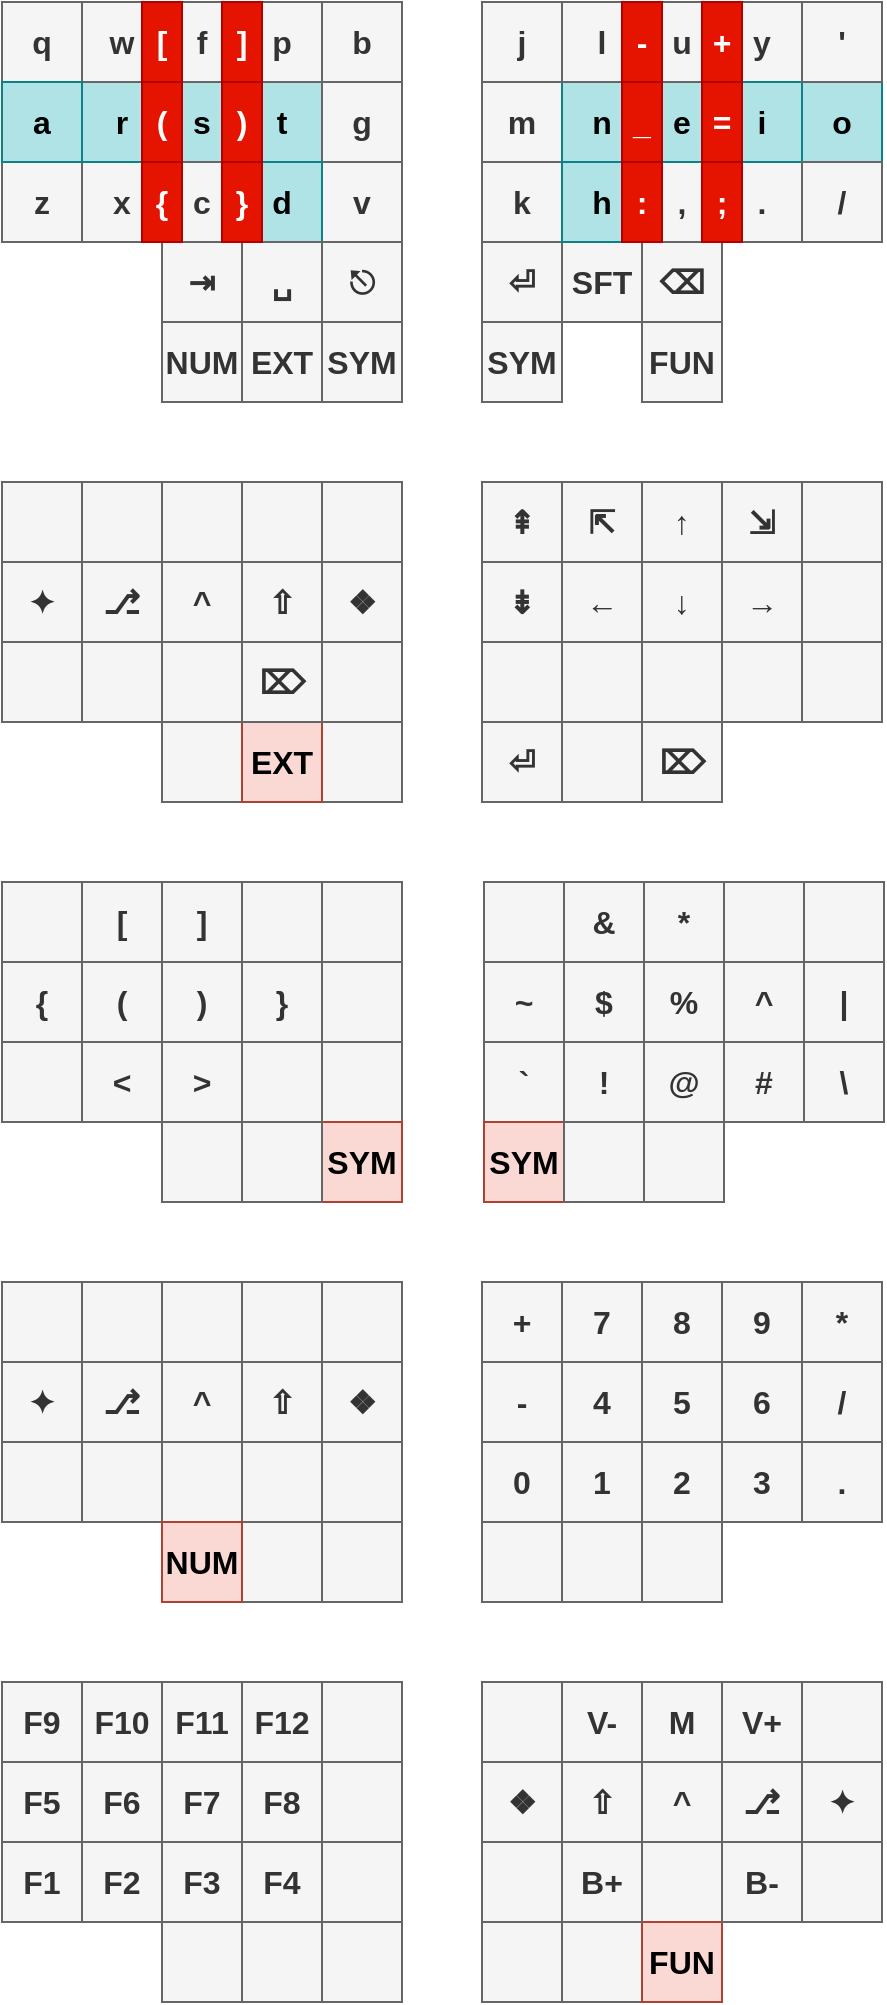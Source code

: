 <mxfile version="24.6.4" type="device">
  <diagram name="Page-1" id="6OEyy-C7DZOmTnQXfXMI">
    <mxGraphModel dx="839" dy="588" grid="1" gridSize="10" guides="1" tooltips="1" connect="1" arrows="1" fold="1" page="1" pageScale="1" pageWidth="827" pageHeight="1169" background="#ffffff" math="0" shadow="0">
      <root>
        <mxCell id="0" />
        <mxCell id="1" parent="0" />
        <mxCell id="o9gFNpSVNIxK3RTzQ6jp-7" value="SYM" style="whiteSpace=wrap;html=1;aspect=fixed;fontSize=16;fontFamily=Helvetica;fontStyle=1;fillColor=#f5f5f5;fontColor=#333333;strokeColor=#666666;" parent="1" vertex="1">
          <mxGeometry x="240" y="160" width="40" height="40" as="geometry" />
        </mxCell>
        <mxCell id="o9gFNpSVNIxK3RTzQ6jp-35" value="SFT" style="whiteSpace=wrap;html=1;aspect=fixed;fontSize=16;fontFamily=Helvetica;fontStyle=1;fillColor=#f5f5f5;strokeColor=#666666;fontColor=#333333;" parent="1" vertex="1">
          <mxGeometry x="280" y="120" width="40" height="40" as="geometry" />
        </mxCell>
        <mxCell id="o9gFNpSVNIxK3RTzQ6jp-36" value="FUN" style="whiteSpace=wrap;html=1;aspect=fixed;fontSize=16;fontFamily=Helvetica;fontStyle=1;fillColor=#f5f5f5;fontColor=#333333;strokeColor=#666666;" parent="1" vertex="1">
          <mxGeometry x="320" y="160" width="40" height="40" as="geometry" />
        </mxCell>
        <mxCell id="LWqwvK-Ae-HrT9byjvja-79" value="SYM" style="whiteSpace=wrap;html=1;aspect=fixed;fontSize=16;fontFamily=Helvetica;fontStyle=1;fillColor=#f5f5f5;fontColor=#333333;strokeColor=#666666;" parent="1" vertex="1">
          <mxGeometry x="160" y="160" width="40" height="40" as="geometry" />
        </mxCell>
        <mxCell id="LWqwvK-Ae-HrT9byjvja-80" value="NUM" style="whiteSpace=wrap;html=1;aspect=fixed;fontSize=16;fontFamily=Helvetica;fontStyle=1;fillColor=#f5f5f5;fontColor=#333333;strokeColor=#666666;" parent="1" vertex="1">
          <mxGeometry x="80" y="160" width="40" height="40" as="geometry" />
        </mxCell>
        <mxCell id="LWqwvK-Ae-HrT9byjvja-81" value="EXT" style="whiteSpace=wrap;html=1;aspect=fixed;fontSize=16;fontFamily=Helvetica;fontStyle=1;fillColor=#f5f5f5;fontColor=#333333;strokeColor=#666666;align=center;verticalAlign=middle;labelPosition=center;verticalLabelPosition=middle;" parent="1" vertex="1">
          <mxGeometry x="120" y="160" width="40" height="40" as="geometry" />
        </mxCell>
        <mxCell id="lMCzv5Cu2bGb6w6qwe8L-2" value="k" style="whiteSpace=wrap;html=1;aspect=fixed;fontSize=16;fontFamily=Helvetica;fontStyle=1;fillColor=#f5f5f5;fontColor=#333333;strokeColor=#666666;" parent="1" vertex="1">
          <mxGeometry x="240" y="80" width="40" height="40" as="geometry" />
        </mxCell>
        <mxCell id="lMCzv5Cu2bGb6w6qwe8L-3" value="s" style="whiteSpace=wrap;html=1;aspect=fixed;fontSize=16;fontFamily=Helvetica;fontStyle=1;fillColor=#b0e3e6;strokeColor=#0e8088;" parent="1" vertex="1">
          <mxGeometry x="80" y="40" width="40" height="40" as="geometry" />
        </mxCell>
        <mxCell id="lMCzv5Cu2bGb6w6qwe8L-4" value="t" style="whiteSpace=wrap;html=1;aspect=fixed;fontSize=16;fontFamily=Helvetica;fontStyle=1;fillColor=#b0e3e6;strokeColor=#0e8088;" parent="1" vertex="1">
          <mxGeometry x="120" y="40" width="40" height="40" as="geometry" />
        </mxCell>
        <mxCell id="lMCzv5Cu2bGb6w6qwe8L-5" value="x" style="whiteSpace=wrap;html=1;aspect=fixed;fontSize=16;fontFamily=Helvetica;fontStyle=1;fillColor=#f5f5f5;fontColor=#333333;strokeColor=#666666;" parent="1" vertex="1">
          <mxGeometry x="40" y="80" width="40" height="40" as="geometry" />
        </mxCell>
        <mxCell id="lMCzv5Cu2bGb6w6qwe8L-6" value="c" style="whiteSpace=wrap;html=1;aspect=fixed;fontSize=16;fontFamily=Helvetica;fontStyle=1;fillColor=#f5f5f5;fontColor=#333333;strokeColor=#666666;" parent="1" vertex="1">
          <mxGeometry x="80" y="80" width="40" height="40" as="geometry" />
        </mxCell>
        <mxCell id="lMCzv5Cu2bGb6w6qwe8L-7" value="j" style="whiteSpace=wrap;html=1;aspect=fixed;fontSize=16;fontFamily=Helvetica;fontStyle=1;fillColor=#f5f5f5;fontColor=#333333;strokeColor=#666666;" parent="1" vertex="1">
          <mxGeometry x="240" width="40" height="40" as="geometry" />
        </mxCell>
        <mxCell id="lMCzv5Cu2bGb6w6qwe8L-8" value="⏎" style="whiteSpace=wrap;html=1;aspect=fixed;fontSize=16;fontFamily=Helvetica;fontStyle=1;fillColor=#f5f5f5;fontColor=#333333;strokeColor=#666666;" parent="1" vertex="1">
          <mxGeometry x="240" y="120" width="40" height="40" as="geometry" />
        </mxCell>
        <mxCell id="lMCzv5Cu2bGb6w6qwe8L-9" value="v" style="whiteSpace=wrap;html=1;aspect=fixed;fontSize=16;fontFamily=Helvetica;fontStyle=1;fillColor=#f5f5f5;fontColor=#333333;strokeColor=#666666;" parent="1" vertex="1">
          <mxGeometry x="160" y="80" width="40" height="40" as="geometry" />
        </mxCell>
        <mxCell id="lMCzv5Cu2bGb6w6qwe8L-10" value="y" style="whiteSpace=wrap;html=1;aspect=fixed;fontSize=16;fontFamily=Helvetica;fontStyle=1;fillColor=#f5f5f5;fontColor=#333333;strokeColor=#666666;" parent="1" vertex="1">
          <mxGeometry x="360" width="40" height="40" as="geometry" />
        </mxCell>
        <mxCell id="lMCzv5Cu2bGb6w6qwe8L-11" value="m" style="whiteSpace=wrap;html=1;aspect=fixed;fontSize=16;fontFamily=Helvetica;fontStyle=1;fillColor=#f5f5f5;fontColor=#333333;strokeColor=#666666;" parent="1" vertex="1">
          <mxGeometry x="240" y="40" width="40" height="40" as="geometry" />
        </mxCell>
        <mxCell id="lMCzv5Cu2bGb6w6qwe8L-12" value="r" style="whiteSpace=wrap;html=1;aspect=fixed;fontSize=16;fontFamily=Helvetica;fontStyle=1;fillColor=#b0e3e6;strokeColor=#0e8088;" parent="1" vertex="1">
          <mxGeometry x="40" y="40" width="40" height="40" as="geometry" />
        </mxCell>
        <mxCell id="lMCzv5Cu2bGb6w6qwe8L-13" value="g" style="whiteSpace=wrap;html=1;aspect=fixed;fontSize=16;fontFamily=Helvetica;fontStyle=1;fillColor=#f5f5f5;fontColor=#333333;strokeColor=#666666;" parent="1" vertex="1">
          <mxGeometry x="160" y="40" width="40" height="40" as="geometry" />
        </mxCell>
        <mxCell id="lMCzv5Cu2bGb6w6qwe8L-14" value="b" style="whiteSpace=wrap;html=1;aspect=fixed;fontSize=16;fontFamily=Helvetica;fontStyle=1;fillColor=#f5f5f5;fontColor=#333333;strokeColor=#666666;" parent="1" vertex="1">
          <mxGeometry x="160" width="40" height="40" as="geometry" />
        </mxCell>
        <mxCell id="lMCzv5Cu2bGb6w6qwe8L-15" value="." style="whiteSpace=wrap;html=1;aspect=fixed;fontSize=16;fontFamily=Helvetica;fontStyle=1;fillColor=#f5f5f5;fontColor=#333333;strokeColor=#666666;" parent="1" vertex="1">
          <mxGeometry x="360" y="80" width="40" height="40" as="geometry" />
        </mxCell>
        <mxCell id="lMCzv5Cu2bGb6w6qwe8L-16" value="z" style="whiteSpace=wrap;html=1;aspect=fixed;fontSize=16;fontFamily=Helvetica;fontStyle=1;fillColor=#f5f5f5;fontColor=#333333;strokeColor=#666666;" parent="1" vertex="1">
          <mxGeometry y="80" width="40" height="40" as="geometry" />
        </mxCell>
        <mxCell id="lMCzv5Cu2bGb6w6qwe8L-17" value="d" style="whiteSpace=wrap;html=1;aspect=fixed;fontSize=16;fontFamily=Helvetica;fontStyle=1;fillColor=#b0e3e6;strokeColor=#0e8088;" parent="1" vertex="1">
          <mxGeometry x="120" y="80" width="40" height="40" as="geometry" />
        </mxCell>
        <mxCell id="lMCzv5Cu2bGb6w6qwe8L-18" value="q" style="whiteSpace=wrap;html=1;aspect=fixed;fontSize=16;fontFamily=Helvetica;fontStyle=1;fillColor=#f5f5f5;fontColor=#333333;strokeColor=#666666;" parent="1" vertex="1">
          <mxGeometry width="40" height="40" as="geometry" />
        </mxCell>
        <mxCell id="lMCzv5Cu2bGb6w6qwe8L-19" value="w" style="whiteSpace=wrap;html=1;aspect=fixed;fontSize=16;fontFamily=Helvetica;fontStyle=1;fillColor=#f5f5f5;fontColor=#333333;strokeColor=#666666;" parent="1" vertex="1">
          <mxGeometry x="40" width="40" height="40" as="geometry" />
        </mxCell>
        <mxCell id="lMCzv5Cu2bGb6w6qwe8L-20" value="f" style="whiteSpace=wrap;html=1;aspect=fixed;fontSize=16;fontFamily=Helvetica;fontStyle=1;fillColor=#f5f5f5;fontColor=#333333;strokeColor=#666666;" parent="1" vertex="1">
          <mxGeometry x="80" width="40" height="40" as="geometry" />
        </mxCell>
        <mxCell id="lMCzv5Cu2bGb6w6qwe8L-21" value="p" style="whiteSpace=wrap;html=1;aspect=fixed;fontSize=16;fontFamily=Helvetica;fontStyle=1;fillColor=#f5f5f5;fontColor=#333333;strokeColor=#666666;" parent="1" vertex="1">
          <mxGeometry x="120" width="40" height="40" as="geometry" />
        </mxCell>
        <mxCell id="lMCzv5Cu2bGb6w6qwe8L-22" value="," style="whiteSpace=wrap;html=1;aspect=fixed;fontSize=16;fontFamily=Helvetica;fontStyle=1;fillColor=#f5f5f5;fontColor=#333333;strokeColor=#666666;" parent="1" vertex="1">
          <mxGeometry x="320" y="80" width="40" height="40" as="geometry" />
        </mxCell>
        <mxCell id="lMCzv5Cu2bGb6w6qwe8L-23" value="i" style="whiteSpace=wrap;html=1;aspect=fixed;fontSize=16;fontFamily=Helvetica;fontStyle=1;fillColor=#b0e3e6;strokeColor=#0e8088;" parent="1" vertex="1">
          <mxGeometry x="360" y="40" width="40" height="40" as="geometry" />
        </mxCell>
        <mxCell id="lMCzv5Cu2bGb6w6qwe8L-24" value="n" style="whiteSpace=wrap;html=1;aspect=fixed;fontSize=16;fontFamily=Helvetica;fontStyle=1;fillColor=#b0e3e6;strokeColor=#0e8088;" parent="1" vertex="1">
          <mxGeometry x="280" y="40" width="40" height="40" as="geometry" />
        </mxCell>
        <mxCell id="lMCzv5Cu2bGb6w6qwe8L-25" value="e" style="whiteSpace=wrap;html=1;aspect=fixed;fontSize=16;fontFamily=Helvetica;fontStyle=1;fillColor=#b0e3e6;strokeColor=#0e8088;" parent="1" vertex="1">
          <mxGeometry x="320" y="40" width="40" height="40" as="geometry" />
        </mxCell>
        <mxCell id="lMCzv5Cu2bGb6w6qwe8L-26" value="o" style="whiteSpace=wrap;html=1;aspect=fixed;fontSize=16;fontFamily=Helvetica;fontStyle=1;fillColor=#b0e3e6;strokeColor=#0e8088;" parent="1" vertex="1">
          <mxGeometry x="400" y="40" width="40" height="40" as="geometry" />
        </mxCell>
        <mxCell id="lMCzv5Cu2bGb6w6qwe8L-27" value="a" style="whiteSpace=wrap;html=1;aspect=fixed;fontSize=16;fontFamily=Helvetica;fontStyle=1;fillColor=#b0e3e6;strokeColor=#0e8088;" parent="1" vertex="1">
          <mxGeometry y="40" width="40" height="40" as="geometry" />
        </mxCell>
        <mxCell id="lMCzv5Cu2bGb6w6qwe8L-28" value="h" style="whiteSpace=wrap;html=1;aspect=fixed;fontSize=16;fontFamily=Helvetica;fontStyle=1;fillColor=#b0e3e6;strokeColor=#0e8088;" parent="1" vertex="1">
          <mxGeometry x="280" y="80" width="40" height="40" as="geometry" />
        </mxCell>
        <mxCell id="lMCzv5Cu2bGb6w6qwe8L-29" value="u" style="whiteSpace=wrap;html=1;aspect=fixed;fontSize=16;fontFamily=Helvetica;fontStyle=1;fillColor=#f5f5f5;fontColor=#333333;strokeColor=#666666;" parent="1" vertex="1">
          <mxGeometry x="320" width="40" height="40" as="geometry" />
        </mxCell>
        <mxCell id="lMCzv5Cu2bGb6w6qwe8L-30" value="&#39;" style="whiteSpace=wrap;html=1;aspect=fixed;fontSize=16;fontFamily=Helvetica;fontStyle=1;fillColor=#f5f5f5;fontColor=#333333;strokeColor=#666666;" parent="1" vertex="1">
          <mxGeometry x="400" width="40" height="40" as="geometry" />
        </mxCell>
        <mxCell id="lMCzv5Cu2bGb6w6qwe8L-31" value="l" style="whiteSpace=wrap;html=1;aspect=fixed;fontSize=16;fontFamily=Helvetica;fontStyle=1;fillColor=#f5f5f5;fontColor=#333333;strokeColor=#666666;" parent="1" vertex="1">
          <mxGeometry x="280" width="40" height="40" as="geometry" />
        </mxCell>
        <mxCell id="lMCzv5Cu2bGb6w6qwe8L-32" value="/" style="whiteSpace=wrap;html=1;aspect=fixed;fontSize=16;fontFamily=Helvetica;fontStyle=1;fillColor=#f5f5f5;fontColor=#333333;strokeColor=#666666;" parent="1" vertex="1">
          <mxGeometry x="400" y="80" width="40" height="40" as="geometry" />
        </mxCell>
        <mxCell id="lMCzv5Cu2bGb6w6qwe8L-33" value="⌫" style="whiteSpace=wrap;html=1;aspect=fixed;fontSize=16;fontFamily=Helvetica;fontStyle=1;fillColor=#f5f5f5;strokeColor=#666666;fontColor=#333333;" parent="1" vertex="1">
          <mxGeometry x="320" y="120" width="40" height="40" as="geometry" />
        </mxCell>
        <mxCell id="lMCzv5Cu2bGb6w6qwe8L-35" value="⎋" style="whiteSpace=wrap;html=1;aspect=fixed;fontSize=16;fontFamily=Helvetica;fontStyle=1;fillColor=#f5f5f5;fontColor=#333333;strokeColor=#666666;" parent="1" vertex="1">
          <mxGeometry x="160" y="120" width="40" height="40" as="geometry" />
        </mxCell>
        <mxCell id="lMCzv5Cu2bGb6w6qwe8L-36" value="⇥" style="whiteSpace=wrap;html=1;aspect=fixed;fontSize=16;fontFamily=Helvetica;fontStyle=1;fillColor=#f5f5f5;fontColor=#333333;strokeColor=#666666;" parent="1" vertex="1">
          <mxGeometry x="80" y="120" width="40" height="40" as="geometry" />
        </mxCell>
        <mxCell id="lMCzv5Cu2bGb6w6qwe8L-37" value="␣" style="whiteSpace=wrap;html=1;aspect=fixed;fontSize=16;fontFamily=Helvetica;fontStyle=1;fillColor=#f5f5f5;fontColor=#333333;strokeColor=#666666;align=center;verticalAlign=middle;labelPosition=center;verticalLabelPosition=middle;" parent="1" vertex="1">
          <mxGeometry x="120" y="120" width="40" height="40" as="geometry" />
        </mxCell>
        <mxCell id="lMCzv5Cu2bGb6w6qwe8L-44" value="" style="whiteSpace=wrap;html=1;aspect=fixed;fontSize=16;fillColor=#f5f5f5;strokeColor=#666666;fontFamily=Helvetica;fontColor=#333333;fontStyle=1" parent="1" vertex="1">
          <mxGeometry x="240" y="320" width="40" height="40" as="geometry" />
        </mxCell>
        <mxCell id="lMCzv5Cu2bGb6w6qwe8L-45" value="^" style="whiteSpace=wrap;html=1;aspect=fixed;fontSize=16;fillColor=#f5f5f5;strokeColor=#666666;fontFamily=Helvetica;fontStyle=1;fontColor=#333333;" parent="1" vertex="1">
          <mxGeometry x="80" y="280" width="40" height="40" as="geometry" />
        </mxCell>
        <mxCell id="lMCzv5Cu2bGb6w6qwe8L-46" value="⇧" style="whiteSpace=wrap;html=1;aspect=fixed;fontSize=16;fillColor=#f5f5f5;strokeColor=#666666;fontFamily=Helvetica;fontStyle=1;fontColor=#333333;" parent="1" vertex="1">
          <mxGeometry x="120" y="280" width="40" height="40" as="geometry" />
        </mxCell>
        <mxCell id="lMCzv5Cu2bGb6w6qwe8L-47" value="" style="whiteSpace=wrap;html=1;aspect=fixed;fontSize=16;fillColor=#f5f5f5;strokeColor=#666666;fontFamily=Helvetica;fontColor=#333333;fontStyle=1" parent="1" vertex="1">
          <mxGeometry x="80" y="320" width="40" height="40" as="geometry" />
        </mxCell>
        <mxCell id="lMCzv5Cu2bGb6w6qwe8L-48" value="" style="whiteSpace=wrap;html=1;aspect=fixed;fontSize=16;fillColor=#f5f5f5;strokeColor=#666666;fontFamily=Helvetica;fontColor=#333333;fontStyle=1" parent="1" vertex="1">
          <mxGeometry x="40" y="320" width="40" height="40" as="geometry" />
        </mxCell>
        <mxCell id="lMCzv5Cu2bGb6w6qwe8L-49" value="" style="whiteSpace=wrap;html=1;aspect=fixed;fontSize=16;fillColor=#f5f5f5;strokeColor=#666666;fontFamily=Helvetica;fontColor=#333333;fontStyle=1;" parent="1" vertex="1">
          <mxGeometry x="360" y="320" width="40" height="40" as="geometry" />
        </mxCell>
        <mxCell id="lMCzv5Cu2bGb6w6qwe8L-51" value="" style="whiteSpace=wrap;html=1;aspect=fixed;fontSize=16;fillColor=#f5f5f5;strokeColor=#666666;fontFamily=Helvetica;fontColor=#333333;fontStyle=1" parent="1" vertex="1">
          <mxGeometry x="160" y="320" width="40" height="40" as="geometry" />
        </mxCell>
        <mxCell id="lMCzv5Cu2bGb6w6qwe8L-52" value="⇲" style="whiteSpace=wrap;html=1;aspect=fixed;fontSize=16;fillColor=#f5f5f5;strokeColor=#666666;fontFamily=Helvetica;fontStyle=1;fontColor=#333333;" parent="1" vertex="1">
          <mxGeometry x="360" y="240" width="40" height="40" as="geometry" />
        </mxCell>
        <mxCell id="lMCzv5Cu2bGb6w6qwe8L-53" value="" style="whiteSpace=wrap;html=1;aspect=fixed;fontSize=16;fillColor=#f5f5f5;strokeColor=#666666;fontFamily=Helvetica;fontColor=#333333;fontStyle=1" parent="1" vertex="1">
          <mxGeometry x="160" y="360" width="40" height="40" as="geometry" />
        </mxCell>
        <mxCell id="lMCzv5Cu2bGb6w6qwe8L-54" value="" style="whiteSpace=wrap;html=1;aspect=fixed;fontSize=16;fillColor=#f5f5f5;strokeColor=#666666;fontFamily=Helvetica;fontColor=#333333;fontStyle=1;" parent="1" vertex="1">
          <mxGeometry x="400" y="320" width="40" height="40" as="geometry" />
        </mxCell>
        <mxCell id="lMCzv5Cu2bGb6w6qwe8L-55" value="⎇" style="whiteSpace=wrap;html=1;aspect=fixed;fontSize=16;fillColor=#f5f5f5;strokeColor=#666666;fontFamily=Helvetica;fontStyle=1;fontColor=#333333;" parent="1" vertex="1">
          <mxGeometry x="40" y="280" width="40" height="40" as="geometry" />
        </mxCell>
        <mxCell id="lMCzv5Cu2bGb6w6qwe8L-56" value="✦" style="whiteSpace=wrap;html=1;aspect=fixed;fontSize=16;fillColor=#f5f5f5;strokeColor=#666666;fontFamily=Helvetica;fontStyle=1;fontColor=#333333;" parent="1" vertex="1">
          <mxGeometry y="280" width="40" height="40" as="geometry" />
        </mxCell>
        <mxCell id="lMCzv5Cu2bGb6w6qwe8L-57" value="" style="whiteSpace=wrap;html=1;aspect=fixed;fontSize=16;fillColor=#f5f5f5;strokeColor=#666666;fontFamily=Helvetica;fontColor=#333333;fontStyle=1" parent="1" vertex="1">
          <mxGeometry x="80" y="360" width="40" height="40" as="geometry" />
        </mxCell>
        <mxCell id="lMCzv5Cu2bGb6w6qwe8L-58" value="" style="whiteSpace=wrap;html=1;aspect=fixed;fontSize=16;fillColor=#f5f5f5;strokeColor=#666666;fontFamily=Helvetica;fontColor=#333333;fontStyle=1" parent="1" vertex="1">
          <mxGeometry y="320" width="40" height="40" as="geometry" />
        </mxCell>
        <mxCell id="lMCzv5Cu2bGb6w6qwe8L-60" value="←" style="whiteSpace=wrap;html=1;aspect=fixed;fontSize=16;fillColor=#f5f5f5;strokeColor=#666666;fontFamily=Helvetica;fontStyle=1;fontColor=#333333;" parent="1" vertex="1">
          <mxGeometry x="280" y="280" width="40" height="40" as="geometry" />
        </mxCell>
        <mxCell id="lMCzv5Cu2bGb6w6qwe8L-61" value="→" style="whiteSpace=wrap;html=1;aspect=fixed;fontSize=16;fillColor=#f5f5f5;strokeColor=#666666;fontFamily=Helvetica;fontStyle=1;fontColor=#333333;" parent="1" vertex="1">
          <mxGeometry x="360" y="280" width="40" height="40" as="geometry" />
        </mxCell>
        <mxCell id="lMCzv5Cu2bGb6w6qwe8L-62" value="↓" style="whiteSpace=wrap;html=1;aspect=fixed;fontSize=16;fillColor=#f5f5f5;strokeColor=#666666;fontFamily=Helvetica;fontStyle=1;fontColor=#333333;" parent="1" vertex="1">
          <mxGeometry x="320" y="280" width="40" height="40" as="geometry" />
        </mxCell>
        <mxCell id="lMCzv5Cu2bGb6w6qwe8L-63" value="⇟" style="whiteSpace=wrap;html=1;aspect=fixed;fontSize=16;fillColor=#f5f5f5;strokeColor=#666666;fontFamily=Helvetica;fontStyle=1;fontColor=#333333;" parent="1" vertex="1">
          <mxGeometry x="240" y="280" width="40" height="40" as="geometry" />
        </mxCell>
        <mxCell id="lMCzv5Cu2bGb6w6qwe8L-64" value="❖" style="whiteSpace=wrap;html=1;aspect=fixed;fontSize=16;fillColor=#f5f5f5;strokeColor=#666666;fontFamily=Helvetica;fontStyle=1;fontColor=#333333;" parent="1" vertex="1">
          <mxGeometry x="160" y="280" width="40" height="40" as="geometry" />
        </mxCell>
        <mxCell id="lMCzv5Cu2bGb6w6qwe8L-65" value="⇞" style="whiteSpace=wrap;html=1;aspect=fixed;fontSize=16;fillColor=#f5f5f5;strokeColor=#666666;fontFamily=Helvetica;fontStyle=1;fontColor=#333333;" parent="1" vertex="1">
          <mxGeometry x="240" y="240" width="40" height="40" as="geometry" />
        </mxCell>
        <mxCell id="lMCzv5Cu2bGb6w6qwe8L-66" value="⇱" style="whiteSpace=wrap;html=1;aspect=fixed;fontSize=16;fillColor=#f5f5f5;strokeColor=#666666;fontFamily=Helvetica;fontStyle=1;fontColor=#333333;" parent="1" vertex="1">
          <mxGeometry x="280" y="240" width="40" height="40" as="geometry" />
        </mxCell>
        <mxCell id="lMCzv5Cu2bGb6w6qwe8L-67" value="" style="whiteSpace=wrap;html=1;aspect=fixed;fontSize=16;fillColor=#f5f5f5;strokeColor=#666666;fontFamily=Helvetica;fontColor=#333333;fontStyle=1;" parent="1" vertex="1">
          <mxGeometry x="400" y="240" width="40" height="40" as="geometry" />
        </mxCell>
        <mxCell id="lMCzv5Cu2bGb6w6qwe8L-69" value="" style="whiteSpace=wrap;html=1;aspect=fixed;fontSize=16;fillColor=#f5f5f5;strokeColor=#666666;fontFamily=Helvetica;fontColor=#333333;fontStyle=1" parent="1" vertex="1">
          <mxGeometry x="280" y="360" width="40" height="40" as="geometry" />
        </mxCell>
        <mxCell id="lMCzv5Cu2bGb6w6qwe8L-70" value="" style="whiteSpace=wrap;html=1;aspect=fixed;fontSize=16;fillColor=#f5f5f5;strokeColor=#666666;fontFamily=Helvetica;fontColor=#333333;fontStyle=1" parent="1" vertex="1">
          <mxGeometry x="400" y="280" width="40" height="40" as="geometry" />
        </mxCell>
        <mxCell id="lMCzv5Cu2bGb6w6qwe8L-71" value="" style="whiteSpace=wrap;html=1;aspect=fixed;fontSize=16;fillColor=#f5f5f5;strokeColor=#666666;fontFamily=Helvetica;fontStyle=1;fontColor=#333333;" parent="1" vertex="1">
          <mxGeometry x="280" y="320" width="40" height="40" as="geometry" />
        </mxCell>
        <mxCell id="lMCzv5Cu2bGb6w6qwe8L-72" value="" style="whiteSpace=wrap;html=1;aspect=fixed;fontSize=16;fillColor=#f5f5f5;strokeColor=#666666;fontFamily=Helvetica;fontStyle=1;fontColor=#333333;" parent="1" vertex="1">
          <mxGeometry x="320" y="320" width="40" height="40" as="geometry" />
        </mxCell>
        <mxCell id="lMCzv5Cu2bGb6w6qwe8L-73" value="⌦" style="whiteSpace=wrap;html=1;aspect=fixed;fontSize=16;fillColor=#f5f5f5;strokeColor=#666666;fontFamily=Helvetica;fontStyle=1;fontColor=#333333;" parent="1" vertex="1">
          <mxGeometry x="320" y="360" width="40" height="40" as="geometry" />
        </mxCell>
        <mxCell id="lMCzv5Cu2bGb6w6qwe8L-74" value="" style="whiteSpace=wrap;html=1;aspect=fixed;fontSize=16;fillColor=#f5f5f5;strokeColor=#666666;fontStyle=1;fontColor=#333333;fontFamily=Helvetica;" parent="1" vertex="1">
          <mxGeometry x="160" y="240" width="40" height="40" as="geometry" />
        </mxCell>
        <mxCell id="lMCzv5Cu2bGb6w6qwe8L-75" value="" style="whiteSpace=wrap;html=1;aspect=fixed;fontSize=16;fillColor=#f5f5f5;strokeColor=#666666;fontStyle=1;fontColor=#333333;fontFamily=Helvetica;" parent="1" vertex="1">
          <mxGeometry y="240" width="40" height="40" as="geometry" />
        </mxCell>
        <mxCell id="lMCzv5Cu2bGb6w6qwe8L-76" value="↑" style="whiteSpace=wrap;html=1;aspect=fixed;fontSize=16;fillColor=#f5f5f5;strokeColor=#666666;fontStyle=1;fontColor=#333333;fontFamily=Helvetica;" parent="1" vertex="1">
          <mxGeometry x="320" y="240" width="40" height="40" as="geometry" />
        </mxCell>
        <mxCell id="lMCzv5Cu2bGb6w6qwe8L-77" value="" style="whiteSpace=wrap;html=1;aspect=fixed;fontSize=16;fillColor=#f5f5f5;strokeColor=#666666;fontStyle=1;fontColor=#333333;fontFamily=Helvetica;" parent="1" vertex="1">
          <mxGeometry x="120" y="240" width="40" height="40" as="geometry" />
        </mxCell>
        <mxCell id="lMCzv5Cu2bGb6w6qwe8L-78" value="" style="whiteSpace=wrap;html=1;aspect=fixed;fontSize=16;fillColor=#f5f5f5;strokeColor=#666666;fontStyle=1;fontColor=#333333;fontFamily=Helvetica;" parent="1" vertex="1">
          <mxGeometry x="40" y="240" width="40" height="40" as="geometry" />
        </mxCell>
        <mxCell id="lMCzv5Cu2bGb6w6qwe8L-81" value="" style="whiteSpace=wrap;html=1;aspect=fixed;fontSize=16;fillColor=#f5f5f5;strokeColor=#666666;fontStyle=1;fontColor=#333333;fontFamily=Helvetica;" parent="1" vertex="1">
          <mxGeometry x="80" y="240" width="40" height="40" as="geometry" />
        </mxCell>
        <mxCell id="lMCzv5Cu2bGb6w6qwe8L-82" value="EXT" style="whiteSpace=wrap;html=1;aspect=fixed;fontSize=16;fontFamily=Helvetica;fontStyle=1;fillColor=#fad9d5;strokeColor=#ae4132;align=center;verticalAlign=middle;labelPosition=center;verticalLabelPosition=middle;" parent="1" vertex="1">
          <mxGeometry x="120" y="360" width="40" height="40" as="geometry" />
        </mxCell>
        <mxCell id="lMCzv5Cu2bGb6w6qwe8L-83" value="" style="whiteSpace=wrap;html=1;aspect=fixed;fontSize=16;fillColor=#f5f5f5;strokeColor=#666666;fontStyle=1;fontFamily=Helvetica;fontColor=#333333;" parent="1" vertex="1">
          <mxGeometry x="80" y="560" width="40" height="40" as="geometry" />
        </mxCell>
        <mxCell id="lMCzv5Cu2bGb6w6qwe8L-84" value="&amp;lt;" style="whiteSpace=wrap;html=1;aspect=fixed;fontSize=16;fillColor=#f5f5f5;strokeColor=#666666;fontStyle=1;fontFamily=Helvetica;fontColor=#333333;" parent="1" vertex="1">
          <mxGeometry x="40" y="520" width="40" height="40" as="geometry" />
        </mxCell>
        <mxCell id="lMCzv5Cu2bGb6w6qwe8L-85" value="&amp;gt;" style="whiteSpace=wrap;html=1;aspect=fixed;fontSize=16;fillColor=#f5f5f5;strokeColor=#666666;fontStyle=1;fontFamily=Helvetica;fontColor=#333333;" parent="1" vertex="1">
          <mxGeometry x="80" y="520" width="40" height="40" as="geometry" />
        </mxCell>
        <mxCell id="lMCzv5Cu2bGb6w6qwe8L-86" value="[" style="whiteSpace=wrap;html=1;aspect=fixed;fontSize=16;fillColor=#f5f5f5;strokeColor=#666666;fontStyle=1;fontFamily=Helvetica;fontColor=#333333;" parent="1" vertex="1">
          <mxGeometry x="40" y="440" width="40" height="40" as="geometry" />
        </mxCell>
        <mxCell id="lMCzv5Cu2bGb6w6qwe8L-87" value="]" style="whiteSpace=wrap;html=1;aspect=fixed;fontSize=16;fillColor=#f5f5f5;strokeColor=#666666;fontStyle=1;fontFamily=Helvetica;fontColor=#333333;" parent="1" vertex="1">
          <mxGeometry x="80" y="440" width="40" height="40" as="geometry" />
        </mxCell>
        <mxCell id="lMCzv5Cu2bGb6w6qwe8L-88" value="" style="whiteSpace=wrap;html=1;aspect=fixed;fontSize=16;fillColor=#f5f5f5;strokeColor=#666666;fontStyle=1;fontFamily=Helvetica;fontColor=#333333;" parent="1" vertex="1">
          <mxGeometry x="160" y="440" width="40" height="40" as="geometry" />
        </mxCell>
        <mxCell id="lMCzv5Cu2bGb6w6qwe8L-89" value="" style="whiteSpace=wrap;html=1;aspect=fixed;fontSize=16;fillColor=#f5f5f5;strokeColor=#666666;fontStyle=1;fontFamily=Helvetica;rotation=0;direction=south;fontColor=#333333;" parent="1" vertex="1">
          <mxGeometry x="120" y="520" width="40" height="40" as="geometry" />
        </mxCell>
        <mxCell id="lMCzv5Cu2bGb6w6qwe8L-90" value="" style="whiteSpace=wrap;html=1;aspect=fixed;fontSize=16;fillColor=#f5f5f5;strokeColor=#666666;fontStyle=1;fontFamily=Helvetica;fontColor=#333333;" parent="1" vertex="1">
          <mxGeometry x="160" y="520" width="40" height="40" as="geometry" />
        </mxCell>
        <mxCell id="lMCzv5Cu2bGb6w6qwe8L-91" value="~" style="whiteSpace=wrap;html=1;aspect=fixed;fontSize=16;fillColor=#f5f5f5;strokeColor=#666666;fontStyle=1;fontFamily=Helvetica;fontColor=#333333;" parent="1" vertex="1">
          <mxGeometry x="241" y="480" width="40" height="40" as="geometry" />
        </mxCell>
        <mxCell id="lMCzv5Cu2bGb6w6qwe8L-92" value="\" style="whiteSpace=wrap;html=1;aspect=fixed;fontSize=16;fillColor=#f5f5f5;strokeColor=#666666;fontStyle=1;fontFamily=Helvetica;fontColor=#333333;" parent="1" vertex="1">
          <mxGeometry x="401" y="520" width="40" height="40" as="geometry" />
        </mxCell>
        <mxCell id="lMCzv5Cu2bGb6w6qwe8L-93" value="SYM" style="whiteSpace=wrap;html=1;aspect=fixed;fontSize=16;fillColor=#fad9d5;strokeColor=#ae4132;fontStyle=1;fontFamily=Helvetica;" parent="1" vertex="1">
          <mxGeometry x="160" y="560" width="40" height="40" as="geometry" />
        </mxCell>
        <mxCell id="lMCzv5Cu2bGb6w6qwe8L-94" value="" style="whiteSpace=wrap;html=1;aspect=fixed;fontSize=16;fillColor=#f5f5f5;strokeColor=#666666;fontStyle=1;fontFamily=Helvetica;fontColor=#333333;" parent="1" vertex="1">
          <mxGeometry y="520" width="40" height="40" as="geometry" />
        </mxCell>
        <mxCell id="lMCzv5Cu2bGb6w6qwe8L-95" value="" style="whiteSpace=wrap;html=1;aspect=fixed;fontSize=16;fillColor=#f5f5f5;strokeColor=#666666;fontStyle=1;fontFamily=Helvetica;fontColor=#333333;" parent="1" vertex="1">
          <mxGeometry x="160" y="480" width="40" height="40" as="geometry" />
        </mxCell>
        <mxCell id="lMCzv5Cu2bGb6w6qwe8L-96" value="`" style="whiteSpace=wrap;html=1;aspect=fixed;fontSize=16;fillColor=#f5f5f5;strokeColor=#666666;fontStyle=1;fontFamily=Helvetica;fontColor=#333333;" parent="1" vertex="1">
          <mxGeometry x="241" y="520" width="40" height="40" as="geometry" />
        </mxCell>
        <mxCell id="lMCzv5Cu2bGb6w6qwe8L-97" value="|" style="whiteSpace=wrap;html=1;aspect=fixed;fontSize=16;fillColor=#f5f5f5;strokeColor=#666666;fontStyle=1;fontFamily=Helvetica;fontColor=#333333;" parent="1" vertex="1">
          <mxGeometry x="401" y="480" width="40" height="40" as="geometry" />
        </mxCell>
        <mxCell id="lMCzv5Cu2bGb6w6qwe8L-98" value="" style="whiteSpace=wrap;html=1;aspect=fixed;fontSize=16;fillColor=#f5f5f5;strokeColor=#666666;fontStyle=1;fontFamily=Helvetica;fontColor=#333333;" parent="1" vertex="1">
          <mxGeometry x="241" y="440" width="40" height="40" as="geometry" />
        </mxCell>
        <mxCell id="lMCzv5Cu2bGb6w6qwe8L-99" value="" style="whiteSpace=wrap;html=1;aspect=fixed;fontSize=16;fillColor=#f5f5f5;strokeColor=#666666;fontStyle=1;fontFamily=Helvetica;fontColor=#333333;" parent="1" vertex="1">
          <mxGeometry y="440" width="40" height="40" as="geometry" />
        </mxCell>
        <mxCell id="lMCzv5Cu2bGb6w6qwe8L-100" value="" style="whiteSpace=wrap;html=1;aspect=fixed;fontSize=16;fillColor=#f5f5f5;strokeColor=#666666;fontStyle=1;fontFamily=Helvetica;fontColor=#333333;" parent="1" vertex="1">
          <mxGeometry x="120" y="440" width="40" height="40" as="geometry" />
        </mxCell>
        <mxCell id="lMCzv5Cu2bGb6w6qwe8L-101" value="{" style="whiteSpace=wrap;html=1;aspect=fixed;fontSize=16;fillColor=#f5f5f5;strokeColor=#666666;fontStyle=1;fontFamily=Helvetica;fontColor=#333333;" parent="1" vertex="1">
          <mxGeometry y="480" width="40" height="40" as="geometry" />
        </mxCell>
        <mxCell id="lMCzv5Cu2bGb6w6qwe8L-102" value="(" style="whiteSpace=wrap;html=1;aspect=fixed;fontSize=16;fillColor=#f5f5f5;strokeColor=#666666;fontStyle=1;fontFamily=Helvetica;fontColor=#333333;" parent="1" vertex="1">
          <mxGeometry x="40" y="480" width="40" height="40" as="geometry" />
        </mxCell>
        <mxCell id="lMCzv5Cu2bGb6w6qwe8L-103" value=")" style="whiteSpace=wrap;html=1;aspect=fixed;fontSize=16;fillColor=#f5f5f5;strokeColor=#666666;fontStyle=1;fontFamily=Helvetica;fontColor=#333333;" parent="1" vertex="1">
          <mxGeometry x="80" y="480" width="40" height="40" as="geometry" />
        </mxCell>
        <mxCell id="lMCzv5Cu2bGb6w6qwe8L-104" value="}" style="whiteSpace=wrap;html=1;aspect=fixed;fontSize=16;fillColor=#f5f5f5;strokeColor=#666666;fontStyle=1;fontFamily=Helvetica;fontColor=#333333;" parent="1" vertex="1">
          <mxGeometry x="120" y="480" width="40" height="40" as="geometry" />
        </mxCell>
        <mxCell id="lMCzv5Cu2bGb6w6qwe8L-105" value="&amp;amp;" style="whiteSpace=wrap;html=1;aspect=fixed;fontSize=16;fillColor=#f5f5f5;strokeColor=#666666;fontStyle=1;fontFamily=Helvetica;fontColor=#333333;" parent="1" vertex="1">
          <mxGeometry x="281" y="440" width="40" height="40" as="geometry" />
        </mxCell>
        <mxCell id="lMCzv5Cu2bGb6w6qwe8L-106" value="$" style="whiteSpace=wrap;html=1;aspect=fixed;fontSize=16;fillColor=#f5f5f5;strokeColor=#666666;fontStyle=1;fontFamily=Helvetica;fontColor=#333333;" parent="1" vertex="1">
          <mxGeometry x="281" y="480" width="40" height="40" as="geometry" />
        </mxCell>
        <mxCell id="lMCzv5Cu2bGb6w6qwe8L-107" value="#" style="whiteSpace=wrap;html=1;aspect=fixed;fontSize=16;fillColor=#f5f5f5;strokeColor=#666666;fontStyle=1;fontFamily=Helvetica;fontColor=#333333;" parent="1" vertex="1">
          <mxGeometry x="361" y="520" width="40" height="40" as="geometry" />
        </mxCell>
        <mxCell id="lMCzv5Cu2bGb6w6qwe8L-108" value="*" style="whiteSpace=wrap;html=1;aspect=fixed;fontSize=16;fillColor=#f5f5f5;strokeColor=#666666;fontStyle=1;fontFamily=Helvetica;fontColor=#333333;" parent="1" vertex="1">
          <mxGeometry x="321" y="440" width="40" height="40" as="geometry" />
        </mxCell>
        <mxCell id="lMCzv5Cu2bGb6w6qwe8L-109" value="^" style="whiteSpace=wrap;html=1;aspect=fixed;fontSize=16;fillColor=#f5f5f5;strokeColor=#666666;fontStyle=1;fontFamily=Helvetica;fontColor=#333333;" parent="1" vertex="1">
          <mxGeometry x="361" y="480" width="40" height="40" as="geometry" />
        </mxCell>
        <mxCell id="lMCzv5Cu2bGb6w6qwe8L-110" value="" style="whiteSpace=wrap;html=1;aspect=fixed;fontSize=16;fillColor=#f5f5f5;strokeColor=#666666;fontStyle=1;fontFamily=Helvetica;fontColor=#333333;" parent="1" vertex="1">
          <mxGeometry x="401" y="440" width="40" height="40" as="geometry" />
        </mxCell>
        <mxCell id="lMCzv5Cu2bGb6w6qwe8L-111" value="!" style="whiteSpace=wrap;html=1;aspect=fixed;fontSize=16;fillColor=#f5f5f5;strokeColor=#666666;fontStyle=1;fontFamily=Helvetica;fontColor=#333333;" parent="1" vertex="1">
          <mxGeometry x="281" y="520" width="40" height="40" as="geometry" />
        </mxCell>
        <mxCell id="lMCzv5Cu2bGb6w6qwe8L-112" value="@" style="whiteSpace=wrap;html=1;aspect=fixed;fontSize=16;fillColor=#f5f5f5;strokeColor=#666666;fontStyle=1;fontFamily=Helvetica;fontColor=#333333;" parent="1" vertex="1">
          <mxGeometry x="321" y="520" width="40" height="40" as="geometry" />
        </mxCell>
        <mxCell id="lMCzv5Cu2bGb6w6qwe8L-113" value="" style="whiteSpace=wrap;html=1;aspect=fixed;fontSize=16;fillColor=#f5f5f5;strokeColor=#666666;fontStyle=1;fontFamily=Helvetica;fontColor=#333333;" parent="1" vertex="1">
          <mxGeometry x="361" y="440" width="40" height="40" as="geometry" />
        </mxCell>
        <mxCell id="lMCzv5Cu2bGb6w6qwe8L-114" value="%" style="whiteSpace=wrap;html=1;aspect=fixed;fontSize=16;fillColor=#f5f5f5;strokeColor=#666666;fontStyle=1;fontFamily=Helvetica;fontColor=#333333;" parent="1" vertex="1">
          <mxGeometry x="321" y="480" width="40" height="40" as="geometry" />
        </mxCell>
        <mxCell id="lMCzv5Cu2bGb6w6qwe8L-115" value="" style="whiteSpace=wrap;html=1;aspect=fixed;fontSize=16;fillColor=#f5f5f5;strokeColor=#666666;fontStyle=1;fontFamily=Helvetica;fontColor=#333333;" parent="1" vertex="1">
          <mxGeometry x="120" y="560" width="40" height="40" as="geometry" />
        </mxCell>
        <mxCell id="lMCzv5Cu2bGb6w6qwe8L-116" value="SYM" style="whiteSpace=wrap;html=1;aspect=fixed;fontSize=16;fillColor=#fad9d5;strokeColor=#ae4132;fontStyle=1;fontFamily=Helvetica;" parent="1" vertex="1">
          <mxGeometry x="241" y="560" width="40" height="40" as="geometry" />
        </mxCell>
        <mxCell id="lMCzv5Cu2bGb6w6qwe8L-117" value="" style="whiteSpace=wrap;html=1;aspect=fixed;fontSize=16;fillColor=#f5f5f5;strokeColor=#666666;fontStyle=1;fontFamily=Helvetica;fontColor=#333333;" parent="1" vertex="1">
          <mxGeometry x="281" y="560" width="40" height="40" as="geometry" />
        </mxCell>
        <mxCell id="lMCzv5Cu2bGb6w6qwe8L-118" value="" style="whiteSpace=wrap;html=1;aspect=fixed;fontSize=16;fillColor=#f5f5f5;strokeColor=#666666;fontStyle=1;fontFamily=Helvetica;fontColor=#333333;" parent="1" vertex="1">
          <mxGeometry x="321" y="560" width="40" height="40" as="geometry" />
        </mxCell>
        <mxCell id="lMCzv5Cu2bGb6w6qwe8L-121" value="" style="whiteSpace=wrap;html=1;aspect=fixed;fontSize=16;fillColor=#f5f5f5;strokeColor=#666666;fontStyle=1;fontColor=#333333;fontFamily=Helvetica;" parent="1" vertex="1">
          <mxGeometry y="640" width="40" height="40" as="geometry" />
        </mxCell>
        <mxCell id="lMCzv5Cu2bGb6w6qwe8L-122" value="" style="whiteSpace=wrap;html=1;aspect=fixed;fontSize=16;fillColor=#f5f5f5;strokeColor=#666666;fontStyle=1;fontColor=#333333;fontFamily=Helvetica;" parent="1" vertex="1">
          <mxGeometry x="120" y="640" width="40" height="40" as="geometry" />
        </mxCell>
        <mxCell id="lMCzv5Cu2bGb6w6qwe8L-123" value="" style="whiteSpace=wrap;html=1;aspect=fixed;fontSize=16;fillColor=#f5f5f5;strokeColor=#666666;fontStyle=1;fontColor=#333333;fontFamily=Helvetica;" parent="1" vertex="1">
          <mxGeometry x="80" y="640" width="40" height="40" as="geometry" />
        </mxCell>
        <mxCell id="lMCzv5Cu2bGb6w6qwe8L-124" value="" style="whiteSpace=wrap;html=1;aspect=fixed;fontSize=16;fillColor=#f5f5f5;strokeColor=#666666;fontStyle=1;fontColor=#333333;fontFamily=Helvetica;" parent="1" vertex="1">
          <mxGeometry x="40" y="640" width="40" height="40" as="geometry" />
        </mxCell>
        <mxCell id="lMCzv5Cu2bGb6w6qwe8L-125" value="" style="whiteSpace=wrap;html=1;aspect=fixed;fontSize=16;fillColor=#f5f5f5;strokeColor=#666666;fontStyle=1;fontColor=#333333;fontFamily=Helvetica;" parent="1" vertex="1">
          <mxGeometry x="160" y="640" width="40" height="40" as="geometry" />
        </mxCell>
        <mxCell id="lMCzv5Cu2bGb6w6qwe8L-126" value="" style="whiteSpace=wrap;html=1;aspect=fixed;fontSize=16;fillColor=#f5f5f5;strokeColor=#666666;fontStyle=1;fontColor=#333333;fontFamily=Helvetica;" parent="1" vertex="1">
          <mxGeometry y="720" width="40" height="40" as="geometry" />
        </mxCell>
        <mxCell id="lMCzv5Cu2bGb6w6qwe8L-127" value="" style="whiteSpace=wrap;html=1;aspect=fixed;fontSize=16;fillColor=#f5f5f5;strokeColor=#666666;fontStyle=1;fontColor=#333333;fontFamily=Helvetica;" parent="1" vertex="1">
          <mxGeometry x="120" y="720" width="40" height="40" as="geometry" />
        </mxCell>
        <mxCell id="lMCzv5Cu2bGb6w6qwe8L-128" value="" style="whiteSpace=wrap;html=1;aspect=fixed;fontSize=16;fillColor=#f5f5f5;strokeColor=#666666;fontStyle=1;fontColor=#333333;fontFamily=Helvetica;" parent="1" vertex="1">
          <mxGeometry x="80" y="720" width="40" height="40" as="geometry" />
        </mxCell>
        <mxCell id="lMCzv5Cu2bGb6w6qwe8L-129" value="" style="whiteSpace=wrap;html=1;aspect=fixed;fontSize=16;fillColor=#f5f5f5;strokeColor=#666666;fontStyle=1;fontColor=#333333;fontFamily=Helvetica;" parent="1" vertex="1">
          <mxGeometry x="40" y="720" width="40" height="40" as="geometry" />
        </mxCell>
        <mxCell id="lMCzv5Cu2bGb6w6qwe8L-130" value="" style="whiteSpace=wrap;html=1;aspect=fixed;fontSize=16;fillColor=#f5f5f5;strokeColor=#666666;fontStyle=1;fontColor=#333333;fontFamily=Helvetica;" parent="1" vertex="1">
          <mxGeometry x="160" y="720" width="40" height="40" as="geometry" />
        </mxCell>
        <mxCell id="lMCzv5Cu2bGb6w6qwe8L-131" value="" style="whiteSpace=wrap;html=1;aspect=fixed;fontSize=16;fillColor=#f5f5f5;strokeColor=#666666;fontStyle=1;fontColor=#333333;fontFamily=Helvetica;" parent="1" vertex="1">
          <mxGeometry x="120" y="760" width="40" height="40" as="geometry" />
        </mxCell>
        <mxCell id="lMCzv5Cu2bGb6w6qwe8L-132" value="" style="whiteSpace=wrap;html=1;aspect=fixed;fontSize=16;fillColor=#f5f5f5;strokeColor=#666666;fontStyle=1;fontFamily=Helvetica;fontColor=#333333;" parent="1" vertex="1">
          <mxGeometry x="160" y="760" width="40" height="40" as="geometry" />
        </mxCell>
        <mxCell id="lMCzv5Cu2bGb6w6qwe8L-133" value="NUM" style="whiteSpace=wrap;html=1;aspect=fixed;fontSize=16;fillColor=#fad9d5;strokeColor=#ae4132;fontStyle=1;fontFamily=Helvetica;" parent="1" vertex="1">
          <mxGeometry x="80" y="760" width="40" height="40" as="geometry" />
        </mxCell>
        <mxCell id="lMCzv5Cu2bGb6w6qwe8L-134" value="*" style="whiteSpace=wrap;html=1;aspect=fixed;fontSize=16;fillColor=#f5f5f5;strokeColor=#666666;fontStyle=1;fontColor=#333333;fontFamily=Helvetica;" parent="1" vertex="1">
          <mxGeometry x="400" y="640" width="40" height="40" as="geometry" />
        </mxCell>
        <mxCell id="lMCzv5Cu2bGb6w6qwe8L-135" value="9" style="whiteSpace=wrap;html=1;aspect=fixed;fontSize=16;fillColor=#f5f5f5;strokeColor=#666666;fontStyle=1;fontColor=#333333;fontFamily=Helvetica;" parent="1" vertex="1">
          <mxGeometry x="360" y="640" width="40" height="40" as="geometry" />
        </mxCell>
        <mxCell id="lMCzv5Cu2bGb6w6qwe8L-136" value="8" style="whiteSpace=wrap;html=1;aspect=fixed;fontSize=16;fillColor=#f5f5f5;strokeColor=#666666;fontStyle=1;fontColor=#333333;fontFamily=Helvetica;" parent="1" vertex="1">
          <mxGeometry x="320" y="640" width="40" height="40" as="geometry" />
        </mxCell>
        <mxCell id="lMCzv5Cu2bGb6w6qwe8L-137" value="7" style="whiteSpace=wrap;html=1;aspect=fixed;fontSize=16;fillColor=#f5f5f5;strokeColor=#666666;fontStyle=1;fontColor=#333333;fontFamily=Helvetica;" parent="1" vertex="1">
          <mxGeometry x="280" y="640" width="40" height="40" as="geometry" />
        </mxCell>
        <mxCell id="lMCzv5Cu2bGb6w6qwe8L-138" value="+" style="whiteSpace=wrap;html=1;aspect=fixed;fontSize=16;fillColor=#f5f5f5;strokeColor=#666666;fontStyle=1;fontColor=#333333;fontFamily=Helvetica;" parent="1" vertex="1">
          <mxGeometry x="240" y="640" width="40" height="40" as="geometry" />
        </mxCell>
        <mxCell id="lMCzv5Cu2bGb6w6qwe8L-139" value="/" style="whiteSpace=wrap;html=1;aspect=fixed;fontSize=16;fillColor=#f5f5f5;strokeColor=#666666;fontStyle=1;fontColor=#333333;fontFamily=Helvetica;" parent="1" vertex="1">
          <mxGeometry x="400" y="680" width="40" height="40" as="geometry" />
        </mxCell>
        <mxCell id="lMCzv5Cu2bGb6w6qwe8L-140" value="6" style="whiteSpace=wrap;html=1;aspect=fixed;fontSize=16;fillColor=#f5f5f5;strokeColor=#666666;fontStyle=1;fontColor=#333333;fontFamily=Helvetica;" parent="1" vertex="1">
          <mxGeometry x="360" y="680" width="40" height="40" as="geometry" />
        </mxCell>
        <mxCell id="lMCzv5Cu2bGb6w6qwe8L-141" value="5" style="whiteSpace=wrap;html=1;aspect=fixed;fontSize=16;fillColor=#f5f5f5;strokeColor=#666666;fontStyle=1;fontColor=#333333;fontFamily=Helvetica;" parent="1" vertex="1">
          <mxGeometry x="320" y="680" width="40" height="40" as="geometry" />
        </mxCell>
        <mxCell id="lMCzv5Cu2bGb6w6qwe8L-142" value="4" style="whiteSpace=wrap;html=1;aspect=fixed;fontSize=16;fillColor=#f5f5f5;strokeColor=#666666;fontStyle=1;fontColor=#333333;fontFamily=Helvetica;" parent="1" vertex="1">
          <mxGeometry x="280" y="680" width="40" height="40" as="geometry" />
        </mxCell>
        <mxCell id="lMCzv5Cu2bGb6w6qwe8L-143" value="-" style="whiteSpace=wrap;html=1;aspect=fixed;fontSize=16;fillColor=#f5f5f5;strokeColor=#666666;fontStyle=1;fontColor=#333333;fontFamily=Helvetica;" parent="1" vertex="1">
          <mxGeometry x="240" y="680" width="40" height="40" as="geometry" />
        </mxCell>
        <mxCell id="lMCzv5Cu2bGb6w6qwe8L-144" value="0" style="whiteSpace=wrap;html=1;aspect=fixed;fontSize=16;fillColor=#f5f5f5;strokeColor=#666666;fontStyle=1;fontColor=#333333;fontFamily=Helvetica;" parent="1" vertex="1">
          <mxGeometry x="240" y="720" width="40" height="40" as="geometry" />
        </mxCell>
        <mxCell id="lMCzv5Cu2bGb6w6qwe8L-145" value="3" style="whiteSpace=wrap;html=1;aspect=fixed;fontSize=16;fillColor=#f5f5f5;strokeColor=#666666;fontStyle=1;fontColor=#333333;fontFamily=Helvetica;" parent="1" vertex="1">
          <mxGeometry x="360" y="720" width="40" height="40" as="geometry" />
        </mxCell>
        <mxCell id="lMCzv5Cu2bGb6w6qwe8L-146" value="2" style="whiteSpace=wrap;html=1;aspect=fixed;fontSize=16;fillColor=#f5f5f5;strokeColor=#666666;fontStyle=1;fontColor=#333333;fontFamily=Helvetica;" parent="1" vertex="1">
          <mxGeometry x="320" y="720" width="40" height="40" as="geometry" />
        </mxCell>
        <mxCell id="lMCzv5Cu2bGb6w6qwe8L-147" value="1" style="whiteSpace=wrap;html=1;aspect=fixed;fontSize=16;fillColor=#f5f5f5;strokeColor=#666666;fontStyle=1;fontColor=#333333;fontFamily=Helvetica;" parent="1" vertex="1">
          <mxGeometry x="280" y="720" width="40" height="40" as="geometry" />
        </mxCell>
        <mxCell id="lMCzv5Cu2bGb6w6qwe8L-148" value="" style="whiteSpace=wrap;html=1;aspect=fixed;fontSize=16;fillColor=#f5f5f5;strokeColor=#666666;fontStyle=1;fontColor=#333333;fontFamily=Helvetica;" parent="1" vertex="1">
          <mxGeometry x="280" y="760" width="40" height="40" as="geometry" />
        </mxCell>
        <mxCell id="lMCzv5Cu2bGb6w6qwe8L-149" value="." style="whiteSpace=wrap;html=1;aspect=fixed;fontSize=16;fillColor=#f5f5f5;strokeColor=#666666;fontStyle=1;fontColor=#333333;fontFamily=Helvetica;" parent="1" vertex="1">
          <mxGeometry x="400" y="720" width="40" height="40" as="geometry" />
        </mxCell>
        <mxCell id="lMCzv5Cu2bGb6w6qwe8L-150" value="" style="whiteSpace=wrap;html=1;aspect=fixed;fontSize=16;fillColor=#f5f5f5;strokeColor=#666666;fontStyle=1;fontColor=#333333;fontFamily=Helvetica;" parent="1" vertex="1">
          <mxGeometry x="240" y="760" width="40" height="40" as="geometry" />
        </mxCell>
        <mxCell id="lMCzv5Cu2bGb6w6qwe8L-151" value="" style="whiteSpace=wrap;html=1;aspect=fixed;fontSize=16;fillColor=#f5f5f5;strokeColor=#666666;fontStyle=1;fontColor=#333333;fontFamily=Helvetica;" parent="1" vertex="1">
          <mxGeometry x="320" y="760" width="40" height="40" as="geometry" />
        </mxCell>
        <mxCell id="lMCzv5Cu2bGb6w6qwe8L-152" value="^" style="whiteSpace=wrap;html=1;aspect=fixed;fontSize=16;fillColor=#f5f5f5;strokeColor=#666666;fontFamily=Helvetica;fontStyle=1;fontColor=#333333;" parent="1" vertex="1">
          <mxGeometry x="80" y="680" width="40" height="40" as="geometry" />
        </mxCell>
        <mxCell id="lMCzv5Cu2bGb6w6qwe8L-153" value="⇧" style="whiteSpace=wrap;html=1;aspect=fixed;fontSize=16;fillColor=#f5f5f5;strokeColor=#666666;fontFamily=Helvetica;fontStyle=1;fontColor=#333333;" parent="1" vertex="1">
          <mxGeometry x="120" y="680" width="40" height="40" as="geometry" />
        </mxCell>
        <mxCell id="lMCzv5Cu2bGb6w6qwe8L-154" value="⎇" style="whiteSpace=wrap;html=1;aspect=fixed;fontSize=16;fillColor=#f5f5f5;strokeColor=#666666;fontFamily=Helvetica;fontStyle=1;fontColor=#333333;" parent="1" vertex="1">
          <mxGeometry x="40" y="680" width="40" height="40" as="geometry" />
        </mxCell>
        <mxCell id="lMCzv5Cu2bGb6w6qwe8L-155" value="✦" style="whiteSpace=wrap;html=1;aspect=fixed;fontSize=16;fillColor=#f5f5f5;strokeColor=#666666;fontFamily=Helvetica;fontStyle=1;fontColor=#333333;" parent="1" vertex="1">
          <mxGeometry y="680" width="40" height="40" as="geometry" />
        </mxCell>
        <mxCell id="lMCzv5Cu2bGb6w6qwe8L-156" value="❖" style="whiteSpace=wrap;html=1;aspect=fixed;fontSize=16;fillColor=#f5f5f5;strokeColor=#666666;fontFamily=Helvetica;fontStyle=1;fontColor=#333333;" parent="1" vertex="1">
          <mxGeometry x="160" y="680" width="40" height="40" as="geometry" />
        </mxCell>
        <mxCell id="lMCzv5Cu2bGb6w6qwe8L-157" value="" style="whiteSpace=wrap;html=1;aspect=fixed;fontSize=16;fillColor=#f5f5f5;strokeColor=#666666;fontStyle=1;fontColor=#333333;fontFamily=Helvetica;" parent="1" vertex="1">
          <mxGeometry x="400" y="840" width="40" height="40" as="geometry" />
        </mxCell>
        <mxCell id="lMCzv5Cu2bGb6w6qwe8L-158" value="" style="whiteSpace=wrap;html=1;aspect=fixed;fontSize=16;fillColor=#f5f5f5;strokeColor=#666666;fontStyle=1;fontColor=#333333;fontFamily=Helvetica;" parent="1" vertex="1">
          <mxGeometry x="320" y="920" width="40" height="40" as="geometry" />
        </mxCell>
        <mxCell id="lMCzv5Cu2bGb6w6qwe8L-159" value="" style="whiteSpace=wrap;html=1;aspect=fixed;fontSize=16;fillColor=#f5f5f5;strokeColor=#666666;fontStyle=1;fontColor=#333333;fontFamily=Helvetica;" parent="1" vertex="1">
          <mxGeometry x="240" y="920" width="40" height="40" as="geometry" />
        </mxCell>
        <mxCell id="lMCzv5Cu2bGb6w6qwe8L-160" value="" style="whiteSpace=wrap;html=1;aspect=fixed;fontSize=16;fillColor=#f5f5f5;strokeColor=#666666;fontStyle=1;fontColor=#333333;fontFamily=Helvetica;" parent="1" vertex="1">
          <mxGeometry x="240" y="840" width="40" height="40" as="geometry" />
        </mxCell>
        <mxCell id="lMCzv5Cu2bGb6w6qwe8L-161" value="" style="whiteSpace=wrap;html=1;aspect=fixed;fontSize=16;fillColor=#f5f5f5;strokeColor=#666666;fontStyle=1;fontColor=#333333;fontFamily=Helvetica;" parent="1" vertex="1">
          <mxGeometry x="400" y="920" width="40" height="40" as="geometry" />
        </mxCell>
        <mxCell id="lMCzv5Cu2bGb6w6qwe8L-162" value="" style="whiteSpace=wrap;html=1;aspect=fixed;fontSize=16;fillColor=#f5f5f5;strokeColor=#666666;fontStyle=1;fontColor=#333333;fontFamily=Helvetica;" parent="1" vertex="1">
          <mxGeometry x="120" y="960" width="40" height="40" as="geometry" />
        </mxCell>
        <mxCell id="lMCzv5Cu2bGb6w6qwe8L-163" value="" style="whiteSpace=wrap;html=1;aspect=fixed;fontSize=16;fillColor=#f5f5f5;strokeColor=#666666;fontStyle=1;fontColor=#333333;fontFamily=Helvetica;" parent="1" vertex="1">
          <mxGeometry x="160" y="960" width="40" height="40" as="geometry" />
        </mxCell>
        <mxCell id="lMCzv5Cu2bGb6w6qwe8L-164" value="" style="whiteSpace=wrap;html=1;aspect=fixed;fontSize=16;fontStyle=1;fillColor=#f5f5f5;fontColor=#333333;strokeColor=#666666;fontFamily=Helvetica;" parent="1" vertex="1">
          <mxGeometry x="80" y="960" width="40" height="40" as="geometry" />
        </mxCell>
        <mxCell id="lMCzv5Cu2bGb6w6qwe8L-165" value="" style="whiteSpace=wrap;html=1;aspect=fixed;fontSize=16;fillColor=#f5f5f5;strokeColor=#666666;fontStyle=1;fontColor=#333333;fontFamily=Helvetica;" parent="1" vertex="1">
          <mxGeometry x="160" y="840" width="40" height="40" as="geometry" />
        </mxCell>
        <mxCell id="lMCzv5Cu2bGb6w6qwe8L-166" value="F9" style="whiteSpace=wrap;html=1;aspect=fixed;fontSize=16;fillColor=#f5f5f5;strokeColor=#666666;fontStyle=1;fontColor=#333333;fontFamily=Helvetica;" parent="1" vertex="1">
          <mxGeometry y="840" width="40" height="40" as="geometry" />
        </mxCell>
        <mxCell id="lMCzv5Cu2bGb6w6qwe8L-167" value="F8" style="whiteSpace=wrap;html=1;aspect=fixed;fontSize=16;fillColor=#f5f5f5;strokeColor=#666666;fontStyle=1;fontColor=#333333;fontFamily=Helvetica;" parent="1" vertex="1">
          <mxGeometry x="120" y="880" width="40" height="40" as="geometry" />
        </mxCell>
        <mxCell id="lMCzv5Cu2bGb6w6qwe8L-168" value="F7" style="whiteSpace=wrap;html=1;aspect=fixed;fontSize=16;fillColor=#f5f5f5;strokeColor=#666666;fontStyle=1;fontColor=#333333;fontFamily=Helvetica;" parent="1" vertex="1">
          <mxGeometry x="80" y="880" width="40" height="40" as="geometry" />
        </mxCell>
        <mxCell id="lMCzv5Cu2bGb6w6qwe8L-169" value="F12" style="whiteSpace=wrap;html=1;aspect=fixed;fontSize=16;fillColor=#f5f5f5;strokeColor=#666666;fontStyle=1;fontColor=#333333;fontFamily=Helvetica;" parent="1" vertex="1">
          <mxGeometry x="120" y="840" width="40" height="40" as="geometry" />
        </mxCell>
        <mxCell id="lMCzv5Cu2bGb6w6qwe8L-170" value="" style="whiteSpace=wrap;html=1;aspect=fixed;fontSize=16;fillColor=#f5f5f5;strokeColor=#666666;fontStyle=1;fontColor=#333333;fontFamily=Helvetica;" parent="1" vertex="1">
          <mxGeometry x="160" y="880" width="40" height="40" as="geometry" />
        </mxCell>
        <mxCell id="lMCzv5Cu2bGb6w6qwe8L-171" value="F6" style="whiteSpace=wrap;html=1;aspect=fixed;fontSize=16;fillColor=#f5f5f5;strokeColor=#666666;fontStyle=1;fontColor=#333333;fontFamily=Helvetica;" parent="1" vertex="1">
          <mxGeometry x="40" y="880" width="40" height="40" as="geometry" />
        </mxCell>
        <mxCell id="lMCzv5Cu2bGb6w6qwe8L-172" value="F5" style="whiteSpace=wrap;html=1;aspect=fixed;fontSize=16;fillColor=#f5f5f5;strokeColor=#666666;fontStyle=1;fontColor=#333333;fontFamily=Helvetica;" parent="1" vertex="1">
          <mxGeometry y="880" width="40" height="40" as="geometry" />
        </mxCell>
        <mxCell id="lMCzv5Cu2bGb6w6qwe8L-173" value="F4" style="whiteSpace=wrap;html=1;aspect=fixed;fontSize=16;fillColor=#f5f5f5;strokeColor=#666666;fontStyle=1;fontColor=#333333;fontFamily=Helvetica;" parent="1" vertex="1">
          <mxGeometry x="120" y="920" width="40" height="40" as="geometry" />
        </mxCell>
        <mxCell id="lMCzv5Cu2bGb6w6qwe8L-174" value="F11" style="whiteSpace=wrap;html=1;aspect=fixed;fontSize=16;fillColor=#f5f5f5;strokeColor=#666666;fontStyle=1;fontColor=#333333;fontFamily=Helvetica;" parent="1" vertex="1">
          <mxGeometry x="80" y="840" width="40" height="40" as="geometry" />
        </mxCell>
        <mxCell id="lMCzv5Cu2bGb6w6qwe8L-175" value="F10" style="whiteSpace=wrap;html=1;aspect=fixed;fontSize=16;fillColor=#f5f5f5;strokeColor=#666666;fontStyle=1;fontColor=#333333;fontFamily=Helvetica;" parent="1" vertex="1">
          <mxGeometry x="40" y="840" width="40" height="40" as="geometry" />
        </mxCell>
        <mxCell id="lMCzv5Cu2bGb6w6qwe8L-176" value="F3" style="whiteSpace=wrap;html=1;aspect=fixed;fontSize=16;fillColor=#f5f5f5;strokeColor=#666666;fontStyle=1;fontColor=#333333;fontFamily=Helvetica;" parent="1" vertex="1">
          <mxGeometry x="80" y="920" width="40" height="40" as="geometry" />
        </mxCell>
        <mxCell id="lMCzv5Cu2bGb6w6qwe8L-177" value="F2" style="whiteSpace=wrap;html=1;aspect=fixed;fontSize=16;fillColor=#f5f5f5;strokeColor=#666666;fontStyle=1;fontColor=#333333;fontFamily=Helvetica;" parent="1" vertex="1">
          <mxGeometry x="40" y="920" width="40" height="40" as="geometry" />
        </mxCell>
        <mxCell id="lMCzv5Cu2bGb6w6qwe8L-178" value="F1" style="whiteSpace=wrap;html=1;aspect=fixed;fontSize=16;fillColor=#f5f5f5;strokeColor=#666666;fontStyle=1;fontColor=#333333;fontFamily=Helvetica;" parent="1" vertex="1">
          <mxGeometry y="920" width="40" height="40" as="geometry" />
        </mxCell>
        <mxCell id="lMCzv5Cu2bGb6w6qwe8L-179" value="" style="whiteSpace=wrap;html=1;aspect=fixed;fontSize=16;fillColor=#f5f5f5;strokeColor=#666666;fontStyle=1;fontColor=#333333;fontFamily=Helvetica;" parent="1" vertex="1">
          <mxGeometry x="160" y="920" width="40" height="40" as="geometry" />
        </mxCell>
        <mxCell id="lMCzv5Cu2bGb6w6qwe8L-180" value="" style="whiteSpace=wrap;html=1;aspect=fixed;fontSize=16;fillColor=#f5f5f5;strokeColor=#666666;fontStyle=1;fontColor=#333333;fontFamily=Helvetica;" parent="1" vertex="1">
          <mxGeometry x="280" y="960" width="40" height="40" as="geometry" />
        </mxCell>
        <mxCell id="lMCzv5Cu2bGb6w6qwe8L-181" value="" style="whiteSpace=wrap;html=1;aspect=fixed;fontSize=16;fillColor=#f5f5f5;strokeColor=#666666;fontStyle=1;fontColor=#333333;fontFamily=Helvetica;" parent="1" vertex="1">
          <mxGeometry x="240" y="960" width="40" height="40" as="geometry" />
        </mxCell>
        <mxCell id="lMCzv5Cu2bGb6w6qwe8L-182" value="FUN" style="whiteSpace=wrap;html=1;aspect=fixed;fontSize=16;fillColor=#fad9d5;strokeColor=#ae4132;fontStyle=1;fontFamily=Helvetica;" parent="1" vertex="1">
          <mxGeometry x="320" y="960" width="40" height="40" as="geometry" />
        </mxCell>
        <mxCell id="lMCzv5Cu2bGb6w6qwe8L-183" value="^" style="whiteSpace=wrap;html=1;aspect=fixed;fontSize=16;fillColor=#f5f5f5;strokeColor=#666666;fontFamily=Helvetica;fontStyle=1;fontColor=#333333;" parent="1" vertex="1">
          <mxGeometry x="320" y="880" width="40" height="40" as="geometry" />
        </mxCell>
        <mxCell id="lMCzv5Cu2bGb6w6qwe8L-184" value="⇧" style="whiteSpace=wrap;html=1;aspect=fixed;fontSize=16;fillColor=#f5f5f5;strokeColor=#666666;fontFamily=Helvetica;fontStyle=1;fontColor=#333333;" parent="1" vertex="1">
          <mxGeometry x="280" y="880" width="40" height="40" as="geometry" />
        </mxCell>
        <mxCell id="lMCzv5Cu2bGb6w6qwe8L-185" value="⎇" style="whiteSpace=wrap;html=1;aspect=fixed;fontSize=16;fillColor=#f5f5f5;strokeColor=#666666;fontFamily=Helvetica;fontStyle=1;fontColor=#333333;" parent="1" vertex="1">
          <mxGeometry x="360" y="880" width="40" height="40" as="geometry" />
        </mxCell>
        <mxCell id="lMCzv5Cu2bGb6w6qwe8L-186" value="✦" style="whiteSpace=wrap;html=1;aspect=fixed;fontSize=16;fillColor=#f5f5f5;strokeColor=#666666;fontFamily=Helvetica;fontStyle=1;fontColor=#333333;" parent="1" vertex="1">
          <mxGeometry x="400" y="880" width="40" height="40" as="geometry" />
        </mxCell>
        <mxCell id="lMCzv5Cu2bGb6w6qwe8L-187" value="❖" style="whiteSpace=wrap;html=1;aspect=fixed;fontSize=16;fillColor=#f5f5f5;strokeColor=#666666;fontFamily=Helvetica;fontStyle=1;fontColor=#333333;" parent="1" vertex="1">
          <mxGeometry x="240" y="880" width="40" height="40" as="geometry" />
        </mxCell>
        <mxCell id="lMCzv5Cu2bGb6w6qwe8L-192" value="M" style="whiteSpace=wrap;html=1;aspect=fixed;fontSize=16;fillColor=#f5f5f5;strokeColor=#666666;fontFamily=Helvetica;fontColor=#333333;fontStyle=1;" parent="1" vertex="1">
          <mxGeometry x="320" y="840" width="40" height="40" as="geometry" />
        </mxCell>
        <mxCell id="lMCzv5Cu2bGb6w6qwe8L-193" value="B+" style="whiteSpace=wrap;html=1;aspect=fixed;fontSize=16;fillColor=#f5f5f5;strokeColor=#666666;fontFamily=Helvetica;fontColor=#333333;fontStyle=1;" parent="1" vertex="1">
          <mxGeometry x="280" y="920" width="40" height="40" as="geometry" />
        </mxCell>
        <mxCell id="lMCzv5Cu2bGb6w6qwe8L-194" value="V+" style="whiteSpace=wrap;html=1;aspect=fixed;fontSize=16;fillColor=#f5f5f5;strokeColor=#666666;fontFamily=Helvetica;fontColor=#333333;fontStyle=1;" parent="1" vertex="1">
          <mxGeometry x="360" y="840" width="40" height="40" as="geometry" />
        </mxCell>
        <mxCell id="lMCzv5Cu2bGb6w6qwe8L-195" value="V-" style="whiteSpace=wrap;html=1;aspect=fixed;fontSize=16;fillColor=#f5f5f5;strokeColor=#666666;fontFamily=Helvetica;fontColor=#333333;fontStyle=1;" parent="1" vertex="1">
          <mxGeometry x="280" y="840" width="40" height="40" as="geometry" />
        </mxCell>
        <mxCell id="lMCzv5Cu2bGb6w6qwe8L-196" value="B-" style="whiteSpace=wrap;html=1;aspect=fixed;fontSize=16;fillColor=#f5f5f5;strokeColor=#666666;fontFamily=Helvetica;fontColor=#333333;fontStyle=1;" parent="1" vertex="1">
          <mxGeometry x="360" y="920" width="40" height="40" as="geometry" />
        </mxCell>
        <mxCell id="BJ3uJSxfFCOLWVJ8z40k-39" value="[" style="rounded=0;whiteSpace=wrap;html=1;fontStyle=1;fontSize=16;fillColor=#e51400;strokeColor=#B20000;fontFamily=Helvetica;fontColor=#ffffff;" parent="1" vertex="1">
          <mxGeometry x="70" width="20" height="40" as="geometry" />
        </mxCell>
        <mxCell id="BJ3uJSxfFCOLWVJ8z40k-40" value="]" style="rounded=0;whiteSpace=wrap;html=1;fontStyle=1;fontSize=16;fillColor=#e51400;strokeColor=#B20000;fontFamily=Helvetica;fontColor=#ffffff;" parent="1" vertex="1">
          <mxGeometry x="110" width="20" height="40" as="geometry" />
        </mxCell>
        <mxCell id="BJ3uJSxfFCOLWVJ8z40k-41" value="(" style="rounded=0;whiteSpace=wrap;html=1;fontStyle=1;fontSize=16;fillColor=#e51400;strokeColor=#B20000;fontFamily=Helvetica;fontColor=#ffffff;" parent="1" vertex="1">
          <mxGeometry x="70" y="40" width="20" height="40" as="geometry" />
        </mxCell>
        <mxCell id="BJ3uJSxfFCOLWVJ8z40k-42" value=")" style="rounded=0;whiteSpace=wrap;html=1;fontStyle=1;fontSize=16;fillColor=#e51400;strokeColor=#B20000;fontFamily=Helvetica;fontColor=#ffffff;" parent="1" vertex="1">
          <mxGeometry x="110" y="40" width="20" height="40" as="geometry" />
        </mxCell>
        <mxCell id="BJ3uJSxfFCOLWVJ8z40k-43" value="{" style="text;html=1;align=center;verticalAlign=middle;whiteSpace=wrap;rounded=0;fontSize=16;fontStyle=1;fillColor=#e51400;strokeColor=#B20000;fontFamily=Helvetica;fontColor=#ffffff;" parent="1" vertex="1">
          <mxGeometry x="70" y="80" width="20" height="40" as="geometry" />
        </mxCell>
        <mxCell id="BJ3uJSxfFCOLWVJ8z40k-44" value="}" style="text;html=1;align=center;verticalAlign=middle;whiteSpace=wrap;rounded=0;fontSize=16;fontStyle=1;fillColor=#e51400;strokeColor=#B20000;fontFamily=Helvetica;fontColor=#ffffff;" parent="1" vertex="1">
          <mxGeometry x="110" y="80" width="20" height="40" as="geometry" />
        </mxCell>
        <mxCell id="BJ3uJSxfFCOLWVJ8z40k-45" value=":" style="rounded=0;whiteSpace=wrap;html=1;fontStyle=1;fontSize=16;fillColor=#e51400;strokeColor=#B20000;fontFamily=Helvetica;fontColor=#ffffff;" parent="1" vertex="1">
          <mxGeometry x="310" y="80" width="20" height="40" as="geometry" />
        </mxCell>
        <mxCell id="BJ3uJSxfFCOLWVJ8z40k-46" value="_" style="rounded=0;whiteSpace=wrap;html=1;fontStyle=1;fontSize=16;fillColor=#e51400;strokeColor=#B20000;fontFamily=Helvetica;fontColor=#ffffff;" parent="1" vertex="1">
          <mxGeometry x="310" y="40" width="20" height="40" as="geometry" />
        </mxCell>
        <mxCell id="BJ3uJSxfFCOLWVJ8z40k-47" value="-" style="rounded=0;whiteSpace=wrap;html=1;fontStyle=1;fontSize=16;fillColor=#e51400;strokeColor=#B20000;fontFamily=Helvetica;fontColor=#ffffff;" parent="1" vertex="1">
          <mxGeometry x="310" width="20" height="40" as="geometry" />
        </mxCell>
        <mxCell id="BJ3uJSxfFCOLWVJ8z40k-48" value=";" style="rounded=0;whiteSpace=wrap;html=1;fontStyle=1;fontSize=16;fillColor=#e51400;strokeColor=#B20000;fontFamily=Helvetica;fontColor=#ffffff;" parent="1" vertex="1">
          <mxGeometry x="350" y="80" width="20" height="40" as="geometry" />
        </mxCell>
        <mxCell id="BJ3uJSxfFCOLWVJ8z40k-49" value="=" style="rounded=0;whiteSpace=wrap;html=1;fontStyle=1;fontSize=16;fillColor=#e51400;strokeColor=#B20000;fontFamily=Helvetica;fontColor=#ffffff;" parent="1" vertex="1">
          <mxGeometry x="350" y="40" width="20" height="40" as="geometry" />
        </mxCell>
        <mxCell id="BJ3uJSxfFCOLWVJ8z40k-50" value="+" style="rounded=0;whiteSpace=wrap;html=1;fontStyle=1;fontSize=16;fillColor=#e51400;strokeColor=#B20000;fontFamily=Helvetica;fontColor=#ffffff;" parent="1" vertex="1">
          <mxGeometry x="350" width="20" height="40" as="geometry" />
        </mxCell>
        <mxCell id="BJ3uJSxfFCOLWVJ8z40k-55" value="⏎" style="whiteSpace=wrap;html=1;aspect=fixed;fontSize=16;fontFamily=Helvetica;fontStyle=1;fillColor=#f5f5f5;fontColor=#333333;strokeColor=#666666;" parent="1" vertex="1">
          <mxGeometry x="240" y="360" width="40" height="40" as="geometry" />
        </mxCell>
        <mxCell id="BJ3uJSxfFCOLWVJ8z40k-56" value="⌦" style="whiteSpace=wrap;html=1;aspect=fixed;fontSize=16;fontFamily=Helvetica;fontStyle=1;fillColor=#f5f5f5;strokeColor=#666666;fontColor=#333333;" parent="1" vertex="1">
          <mxGeometry x="120" y="320" width="40" height="40" as="geometry" />
        </mxCell>
      </root>
    </mxGraphModel>
  </diagram>
</mxfile>
